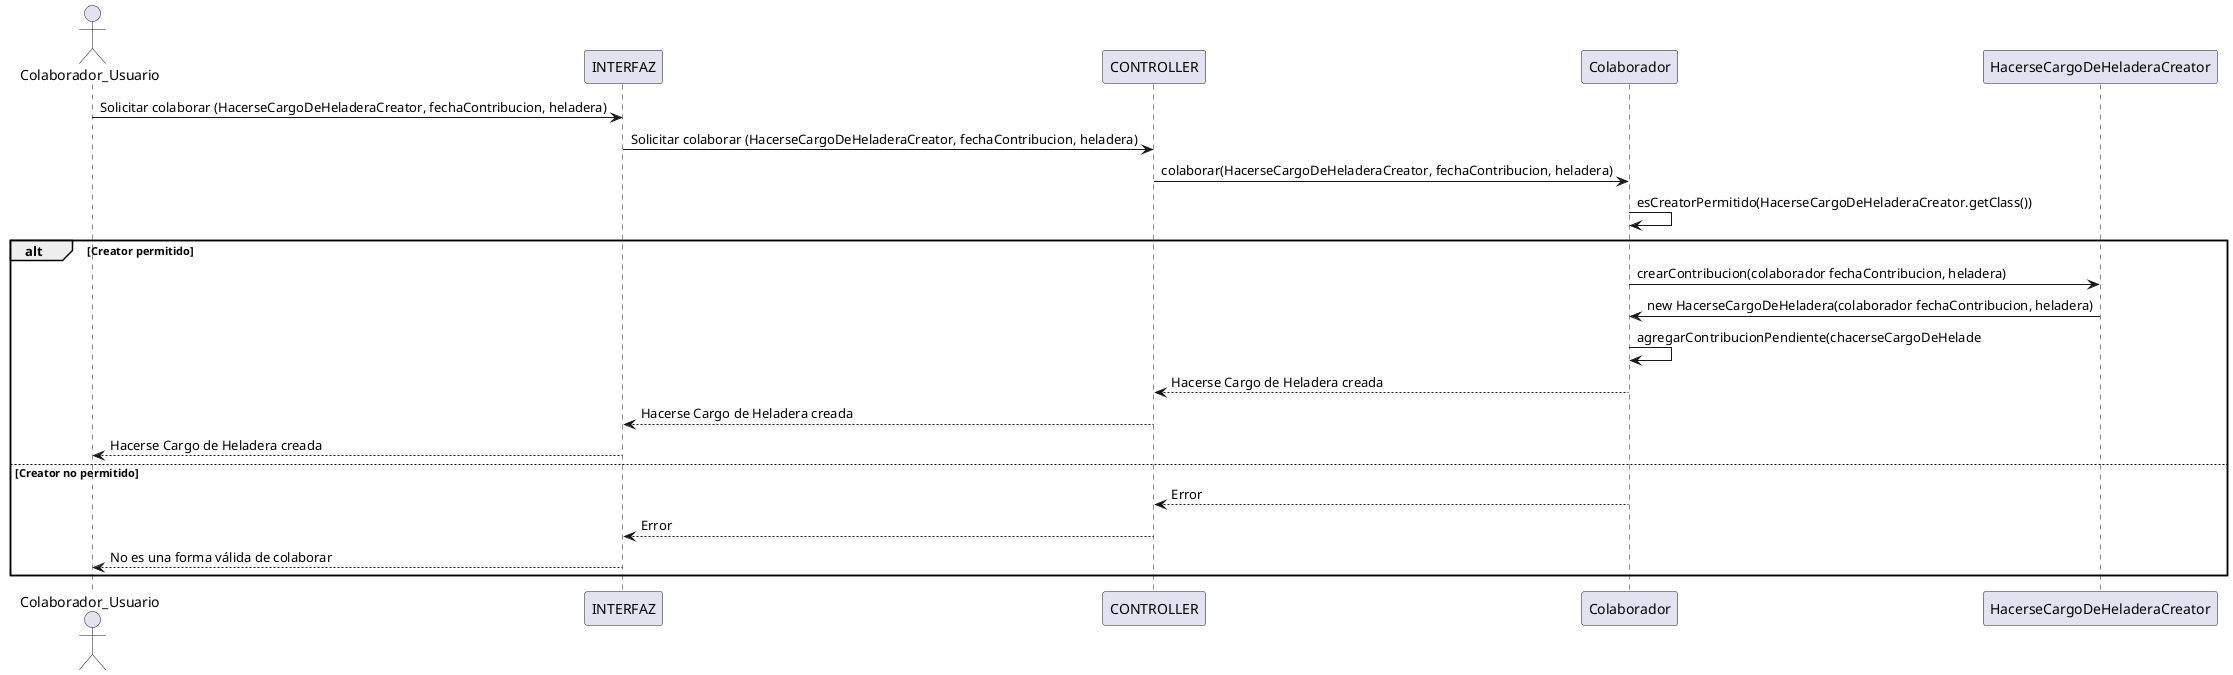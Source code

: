 @startuml hacerse_cargo_de_heladera_colaborar
actor Colaborador_Usuario as User
participant INTERFAZ
participant CONTROLLER
participant "Colaborador" as Colaborador
participant "HacerseCargoDeHeladeraCreator" as HacerseCargoDeHeladeraCreator

User -> INTERFAZ: Solicitar colaborar (HacerseCargoDeHeladeraCreator, fechaContribucion, heladera)
INTERFAZ -> CONTROLLER: Solicitar colaborar (HacerseCargoDeHeladeraCreator, fechaContribucion, heladera)
CONTROLLER -> Colaborador: colaborar(HacerseCargoDeHeladeraCreator, fechaContribucion, heladera)
Colaborador -> Colaborador: esCreatorPermitido(HacerseCargoDeHeladeraCreator.getClass())
alt Creator permitido
    Colaborador -> HacerseCargoDeHeladeraCreator: crearContribucion(colaborador fechaContribucion, heladera)
    HacerseCargoDeHeladeraCreator-> Colaborador: new HacerseCargoDeHeladera(colaborador fechaContribucion, heladera)
    Colaborador -> Colaborador: agregarContribucionPendiente(chacerseCargoDeHelade
    Colaborador --> CONTROLLER: Hacerse Cargo de Heladera creada
    CONTROLLER --> INTERFAZ: Hacerse Cargo de Heladera creada
    INTERFAZ --> User: Hacerse Cargo de Heladera creada
else Creator no permitido
    Colaborador --> CONTROLLER: Error
    CONTROLLER --> INTERFAZ: Error
    INTERFAZ --> User: No es una forma válida de colaborar
end
@endumll